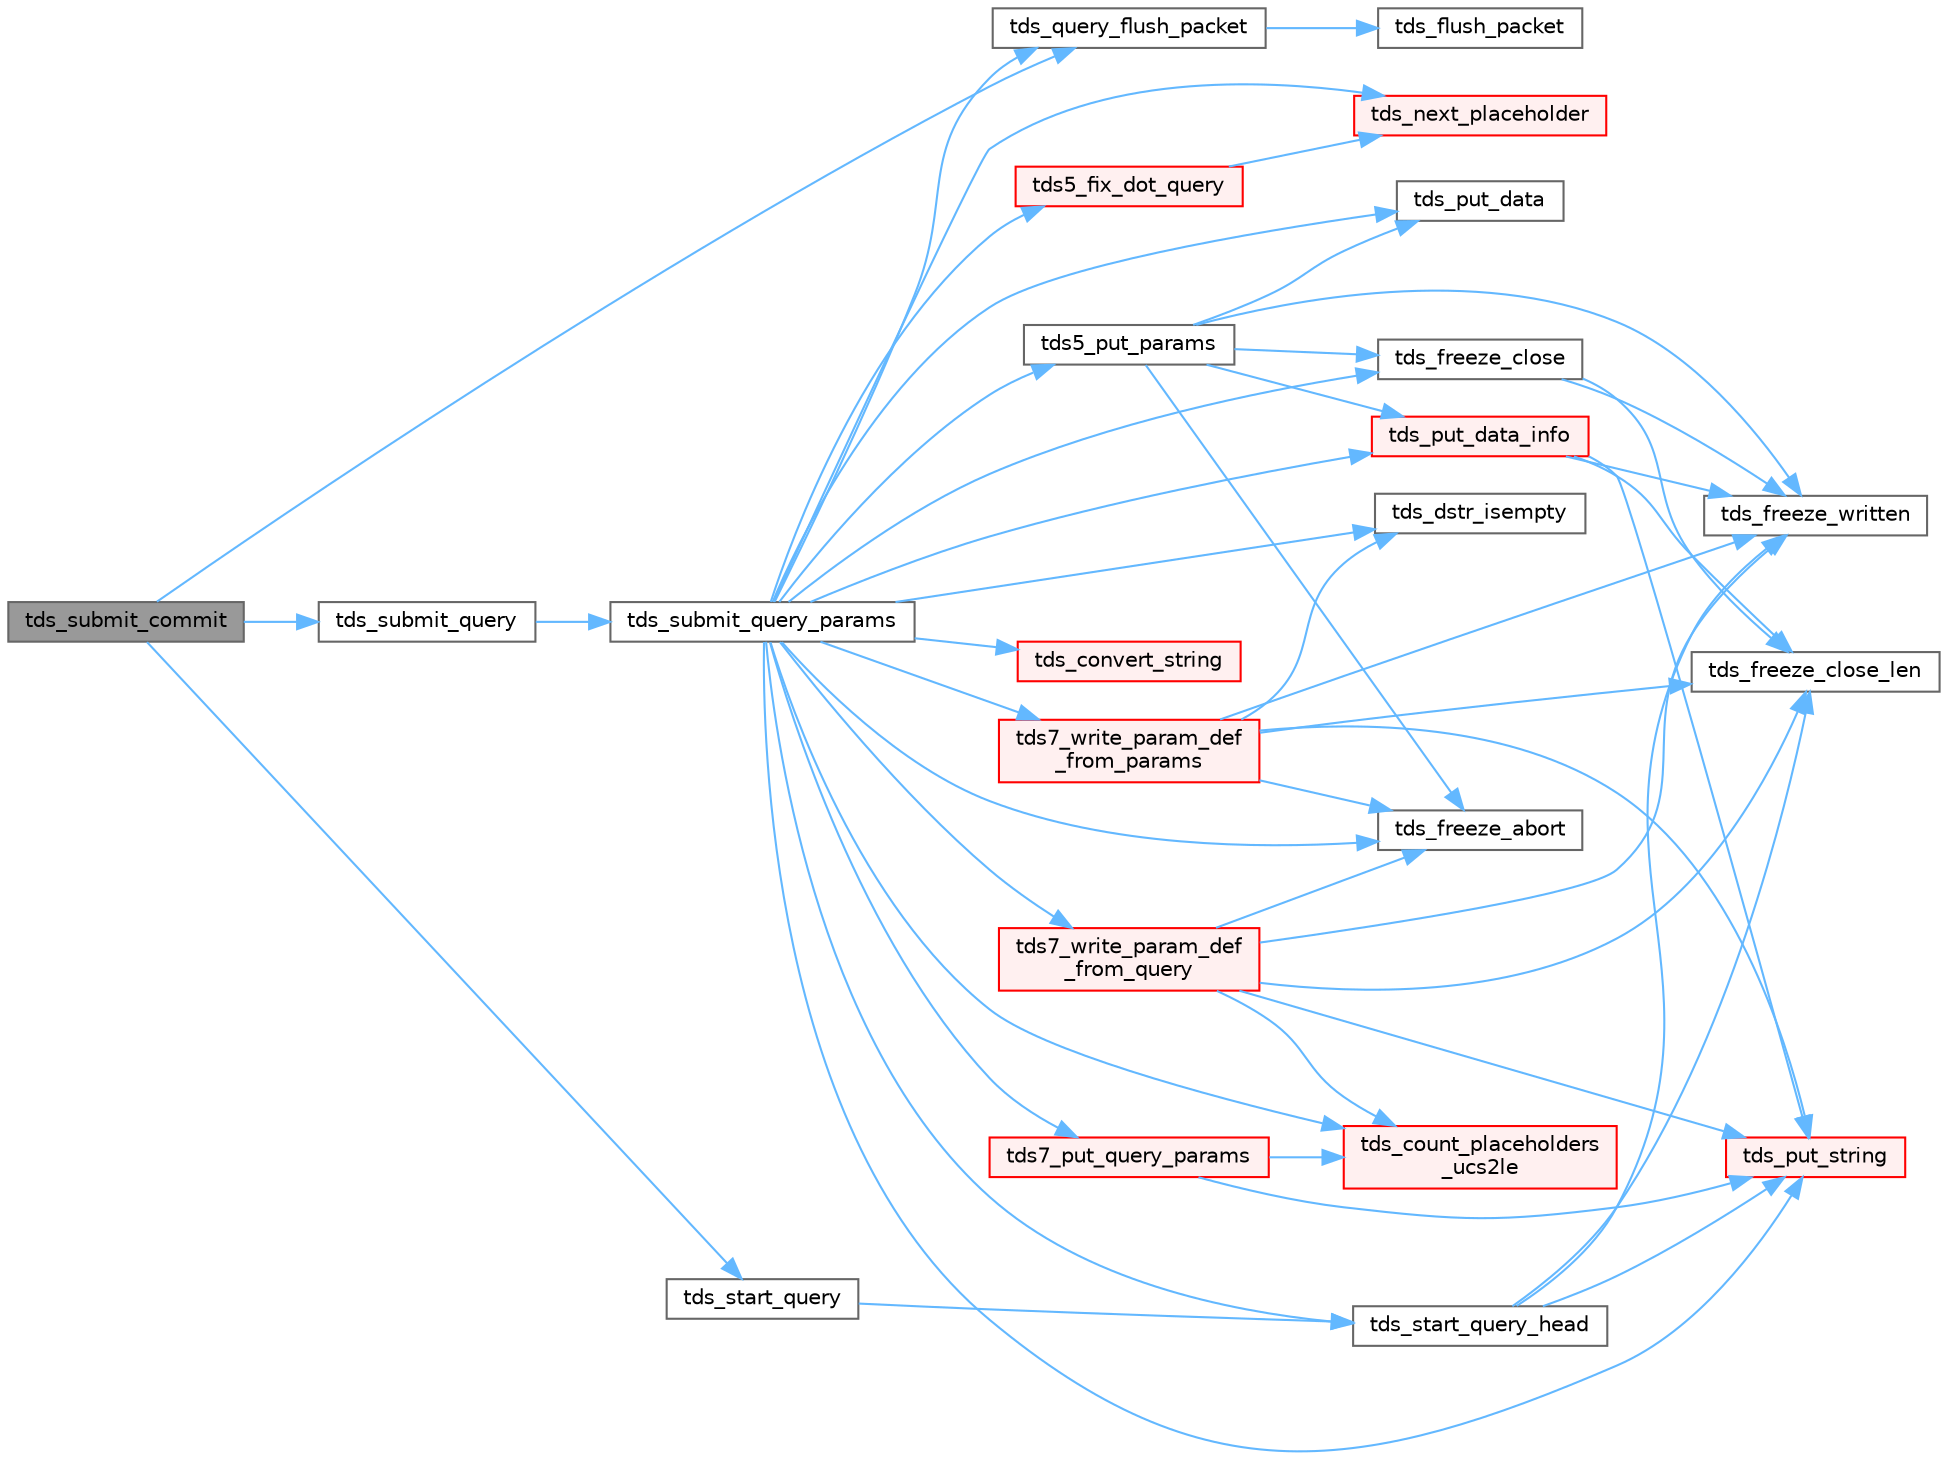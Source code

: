 digraph "tds_submit_commit"
{
 // LATEX_PDF_SIZE
  bgcolor="transparent";
  edge [fontname=Helvetica,fontsize=10,labelfontname=Helvetica,labelfontsize=10];
  node [fontname=Helvetica,fontsize=10,shape=box,height=0.2,width=0.4];
  rankdir="LR";
  Node1 [id="Node000001",label="tds_submit_commit",height=0.2,width=0.4,color="gray40", fillcolor="grey60", style="filled", fontcolor="black",tooltip="Send a commit request."];
  Node1 -> Node2 [id="edge1_Node000001_Node000002",color="steelblue1",style="solid",tooltip=" "];
  Node2 [id="Node000002",label="tds_query_flush_packet",height=0.2,width=0.4,color="grey40", fillcolor="white", style="filled",URL="$a00578.html#gada27f4cfce925240ad33b71b63ca692d",tooltip="Flush query packet."];
  Node2 -> Node3 [id="edge2_Node000002_Node000003",color="steelblue1",style="solid",tooltip=" "];
  Node3 [id="Node000003",label="tds_flush_packet",height=0.2,width=0.4,color="grey40", fillcolor="white", style="filled",URL="$a00579.html#ga5feb53554e8917a81bbbc332163a61fb",tooltip="Flush packet to server."];
  Node1 -> Node4 [id="edge3_Node000001_Node000004",color="steelblue1",style="solid",tooltip=" "];
  Node4 [id="Node000004",label="tds_start_query",height=0.2,width=0.4,color="grey40", fillcolor="white", style="filled",URL="$a00578.html#ga0da385231bfa3dc49377e1fb2bea2c07",tooltip="Start query packet of a given type."];
  Node4 -> Node5 [id="edge4_Node000004_Node000005",color="steelblue1",style="solid",tooltip=" "];
  Node5 [id="Node000005",label="tds_start_query_head",height=0.2,width=0.4,color="grey40", fillcolor="white", style="filled",URL="$a00578.html#ga9ad2e6defce530a8778791cce0166ccd",tooltip="Start query packet of a given type."];
  Node5 -> Node6 [id="edge5_Node000005_Node000006",color="steelblue1",style="solid",tooltip=" "];
  Node6 [id="Node000006",label="tds_freeze_close_len",height=0.2,width=0.4,color="grey40", fillcolor="white", style="filled",URL="$a00579.html#ga2660b893ae2bf36fe1b63b354e748bad",tooltip="Stop keeping data for this specific freeze."];
  Node5 -> Node7 [id="edge6_Node000005_Node000007",color="steelblue1",style="solid",tooltip=" "];
  Node7 [id="Node000007",label="tds_freeze_written",height=0.2,width=0.4,color="grey40", fillcolor="white", style="filled",URL="$a00579.html#ga528cc96da09c11bc2930daae64e33e83",tooltip="Compute how many bytes has been written from freeze."];
  Node5 -> Node8 [id="edge7_Node000005_Node000008",color="steelblue1",style="solid",tooltip=" "];
  Node8 [id="Node000008",label="tds_put_string",height=0.2,width=0.4,color="red", fillcolor="#FFF0F0", style="filled",URL="$a00579.html#ga1fcaf8d488cc1390f106ce3ad0bf37b4",tooltip="Output a string to wire automatic translate string to unicode if needed."];
  Node1 -> Node17 [id="edge8_Node000001_Node000017",color="steelblue1",style="solid",tooltip=" "];
  Node17 [id="Node000017",label="tds_submit_query",height=0.2,width=0.4,color="grey40", fillcolor="white", style="filled",URL="$a00578.html#ga5a29ae7f99d089dc3cea85ec6ee5f3ab",tooltip="Sends a language string to the database server for processing."];
  Node17 -> Node18 [id="edge9_Node000017_Node000018",color="steelblue1",style="solid",tooltip=" "];
  Node18 [id="Node000018",label="tds_submit_query_params",height=0.2,width=0.4,color="grey40", fillcolor="white", style="filled",URL="$a00578.html#ga95e0fccedc459a4404f496eec74a369a",tooltip="Sends a language string to the database server for processing."];
  Node18 -> Node19 [id="edge10_Node000018_Node000019",color="steelblue1",style="solid",tooltip=" "];
  Node19 [id="Node000019",label="tds5_fix_dot_query",height=0.2,width=0.4,color="red", fillcolor="#FFF0F0", style="filled",URL="$a00578.html#ga8853354723094c8efcd87fabf675c64f",tooltip="Substitute ?-style placeholders with named (@param) ones."];
  Node19 -> Node22 [id="edge11_Node000019_Node000022",color="steelblue1",style="solid",tooltip=" "];
  Node22 [id="Node000022",label="tds_next_placeholder",height=0.2,width=0.4,color="red", fillcolor="#FFF0F0", style="filled",URL="$a00578.html#ga8f3b00c34af2484eccb169e60a37dc36",tooltip="Get position of next placeholder."];
  Node18 -> Node25 [id="edge12_Node000018_Node000025",color="steelblue1",style="solid",tooltip=" "];
  Node25 [id="Node000025",label="tds5_put_params",height=0.2,width=0.4,color="grey40", fillcolor="white", style="filled",URL="$a00578.html#ga4f1f0a4f77bc4ea1440dfdebc19a157c",tooltip="Send parameters to server."];
  Node25 -> Node26 [id="edge13_Node000025_Node000026",color="steelblue1",style="solid",tooltip=" "];
  Node26 [id="Node000026",label="tds_freeze_abort",height=0.2,width=0.4,color="grey40", fillcolor="white", style="filled",URL="$a00579.html#ga7274d9c5dc75c58bb7d1f1c29e03a73e",tooltip="Discard all data written after the freeze."];
  Node25 -> Node27 [id="edge14_Node000025_Node000027",color="steelblue1",style="solid",tooltip=" "];
  Node27 [id="Node000027",label="tds_freeze_close",height=0.2,width=0.4,color="grey40", fillcolor="white", style="filled",URL="$a00579.html#ga633f62fb8e5310abfa42c02fba9c6500",tooltip="Stop keeping data for this specific freeze."];
  Node27 -> Node6 [id="edge15_Node000027_Node000006",color="steelblue1",style="solid",tooltip=" "];
  Node27 -> Node7 [id="edge16_Node000027_Node000007",color="steelblue1",style="solid",tooltip=" "];
  Node25 -> Node7 [id="edge17_Node000025_Node000007",color="steelblue1",style="solid",tooltip=" "];
  Node25 -> Node28 [id="edge18_Node000025_Node000028",color="steelblue1",style="solid",tooltip=" "];
  Node28 [id="Node000028",label="tds_put_data",height=0.2,width=0.4,color="grey40", fillcolor="white", style="filled",URL="$a00578.html#ga9fcc0a3932dcad530511395ef8a767fb",tooltip="Write data to wire."];
  Node25 -> Node29 [id="edge19_Node000025_Node000029",color="steelblue1",style="solid",tooltip=" "];
  Node29 [id="Node000029",label="tds_put_data_info",height=0.2,width=0.4,color="red", fillcolor="#FFF0F0", style="filled",URL="$a00578.html#gafd74652c4722ddce4d642cc4209449d4",tooltip="Put data information to wire."];
  Node29 -> Node6 [id="edge20_Node000029_Node000006",color="steelblue1",style="solid",tooltip=" "];
  Node29 -> Node7 [id="edge21_Node000029_Node000007",color="steelblue1",style="solid",tooltip=" "];
  Node29 -> Node8 [id="edge22_Node000029_Node000008",color="steelblue1",style="solid",tooltip=" "];
  Node18 -> Node32 [id="edge23_Node000018_Node000032",color="steelblue1",style="solid",tooltip=" "];
  Node32 [id="Node000032",label="tds7_put_query_params",height=0.2,width=0.4,color="red", fillcolor="#FFF0F0", style="filled",URL="$a00578.html#ga6e42b4a1d1d3898229ea2fe4afc2ecec",tooltip="Output params types and query (required by sp_prepare/sp_executesql/sp_prepexec)"];
  Node32 -> Node33 [id="edge24_Node000032_Node000033",color="steelblue1",style="solid",tooltip=" "];
  Node33 [id="Node000033",label="tds_count_placeholders\l_ucs2le",height=0.2,width=0.4,color="red", fillcolor="#FFF0F0", style="filled",URL="$a00578.html#ga0cd19215e9169ea299a6c9cbf5b2fb60",tooltip="Count the number of placeholders ('?') in a query."];
  Node32 -> Node8 [id="edge25_Node000032_Node000008",color="steelblue1",style="solid",tooltip=" "];
  Node18 -> Node37 [id="edge26_Node000018_Node000037",color="steelblue1",style="solid",tooltip=" "];
  Node37 [id="Node000037",label="tds7_write_param_def\l_from_params",height=0.2,width=0.4,color="red", fillcolor="#FFF0F0", style="filled",URL="$a00578.html#ga6513afd79629f7a928e1d3da9f56dee1",tooltip="Write string with parameters definition, useful for TDS7+."];
  Node37 -> Node38 [id="edge27_Node000037_Node000038",color="steelblue1",style="solid",tooltip=" "];
  Node38 [id="Node000038",label="tds_dstr_isempty",height=0.2,width=0.4,color="grey40", fillcolor="white", style="filled",URL="$a00581.html#ga197c6af67f2e7469d06c2aa055917b1e",tooltip="test if string is empty"];
  Node37 -> Node26 [id="edge28_Node000037_Node000026",color="steelblue1",style="solid",tooltip=" "];
  Node37 -> Node6 [id="edge29_Node000037_Node000006",color="steelblue1",style="solid",tooltip=" "];
  Node37 -> Node7 [id="edge30_Node000037_Node000007",color="steelblue1",style="solid",tooltip=" "];
  Node37 -> Node8 [id="edge31_Node000037_Node000008",color="steelblue1",style="solid",tooltip=" "];
  Node18 -> Node41 [id="edge32_Node000018_Node000041",color="steelblue1",style="solid",tooltip=" "];
  Node41 [id="Node000041",label="tds7_write_param_def\l_from_query",height=0.2,width=0.4,color="red", fillcolor="#FFF0F0", style="filled",URL="$a00578.html#ga24345856c16b15aa3e84459c2f551320",tooltip="Write string with parameters definition, useful for TDS7+."];
  Node41 -> Node33 [id="edge33_Node000041_Node000033",color="steelblue1",style="solid",tooltip=" "];
  Node41 -> Node26 [id="edge34_Node000041_Node000026",color="steelblue1",style="solid",tooltip=" "];
  Node41 -> Node6 [id="edge35_Node000041_Node000006",color="steelblue1",style="solid",tooltip=" "];
  Node41 -> Node7 [id="edge36_Node000041_Node000007",color="steelblue1",style="solid",tooltip=" "];
  Node41 -> Node8 [id="edge37_Node000041_Node000008",color="steelblue1",style="solid",tooltip=" "];
  Node18 -> Node42 [id="edge38_Node000018_Node000042",color="steelblue1",style="solid",tooltip=" "];
  Node42 [id="Node000042",label="tds_convert_string",height=0.2,width=0.4,color="red", fillcolor="#FFF0F0", style="filled",URL="$a00578.html#gad5b76c688898b86984d09628f030d01c",tooltip="Convert a string in an allocated buffer."];
  Node18 -> Node33 [id="edge39_Node000018_Node000033",color="steelblue1",style="solid",tooltip=" "];
  Node18 -> Node38 [id="edge40_Node000018_Node000038",color="steelblue1",style="solid",tooltip=" "];
  Node18 -> Node26 [id="edge41_Node000018_Node000026",color="steelblue1",style="solid",tooltip=" "];
  Node18 -> Node27 [id="edge42_Node000018_Node000027",color="steelblue1",style="solid",tooltip=" "];
  Node18 -> Node22 [id="edge43_Node000018_Node000022",color="steelblue1",style="solid",tooltip=" "];
  Node18 -> Node28 [id="edge44_Node000018_Node000028",color="steelblue1",style="solid",tooltip=" "];
  Node18 -> Node29 [id="edge45_Node000018_Node000029",color="steelblue1",style="solid",tooltip=" "];
  Node18 -> Node8 [id="edge46_Node000018_Node000008",color="steelblue1",style="solid",tooltip=" "];
  Node18 -> Node2 [id="edge47_Node000018_Node000002",color="steelblue1",style="solid",tooltip=" "];
  Node18 -> Node5 [id="edge48_Node000018_Node000005",color="steelblue1",style="solid",tooltip=" "];
}
